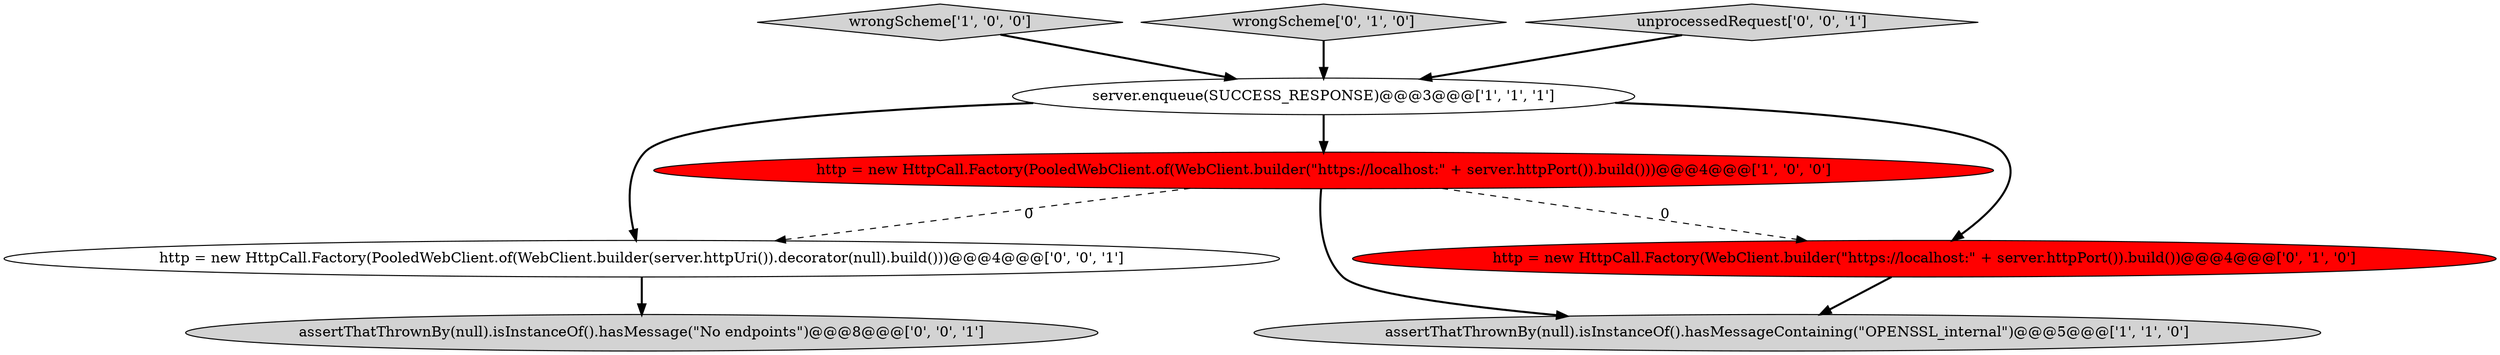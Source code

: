 digraph {
3 [style = filled, label = "wrongScheme['1', '0', '0']", fillcolor = lightgray, shape = diamond image = "AAA0AAABBB1BBB"];
8 [style = filled, label = "http = new HttpCall.Factory(PooledWebClient.of(WebClient.builder(server.httpUri()).decorator(null).build()))@@@4@@@['0', '0', '1']", fillcolor = white, shape = ellipse image = "AAA0AAABBB3BBB"];
1 [style = filled, label = "http = new HttpCall.Factory(PooledWebClient.of(WebClient.builder(\"https://localhost:\" + server.httpPort()).build()))@@@4@@@['1', '0', '0']", fillcolor = red, shape = ellipse image = "AAA1AAABBB1BBB"];
5 [style = filled, label = "http = new HttpCall.Factory(WebClient.builder(\"https://localhost:\" + server.httpPort()).build())@@@4@@@['0', '1', '0']", fillcolor = red, shape = ellipse image = "AAA1AAABBB2BBB"];
0 [style = filled, label = "server.enqueue(SUCCESS_RESPONSE)@@@3@@@['1', '1', '1']", fillcolor = white, shape = ellipse image = "AAA0AAABBB1BBB"];
2 [style = filled, label = "assertThatThrownBy(null).isInstanceOf().hasMessageContaining(\"OPENSSL_internal\")@@@5@@@['1', '1', '0']", fillcolor = lightgray, shape = ellipse image = "AAA0AAABBB1BBB"];
4 [style = filled, label = "wrongScheme['0', '1', '0']", fillcolor = lightgray, shape = diamond image = "AAA0AAABBB2BBB"];
7 [style = filled, label = "assertThatThrownBy(null).isInstanceOf().hasMessage(\"No endpoints\")@@@8@@@['0', '0', '1']", fillcolor = lightgray, shape = ellipse image = "AAA0AAABBB3BBB"];
6 [style = filled, label = "unprocessedRequest['0', '0', '1']", fillcolor = lightgray, shape = diamond image = "AAA0AAABBB3BBB"];
1->8 [style = dashed, label="0"];
5->2 [style = bold, label=""];
1->2 [style = bold, label=""];
6->0 [style = bold, label=""];
1->5 [style = dashed, label="0"];
0->1 [style = bold, label=""];
3->0 [style = bold, label=""];
8->7 [style = bold, label=""];
4->0 [style = bold, label=""];
0->5 [style = bold, label=""];
0->8 [style = bold, label=""];
}
